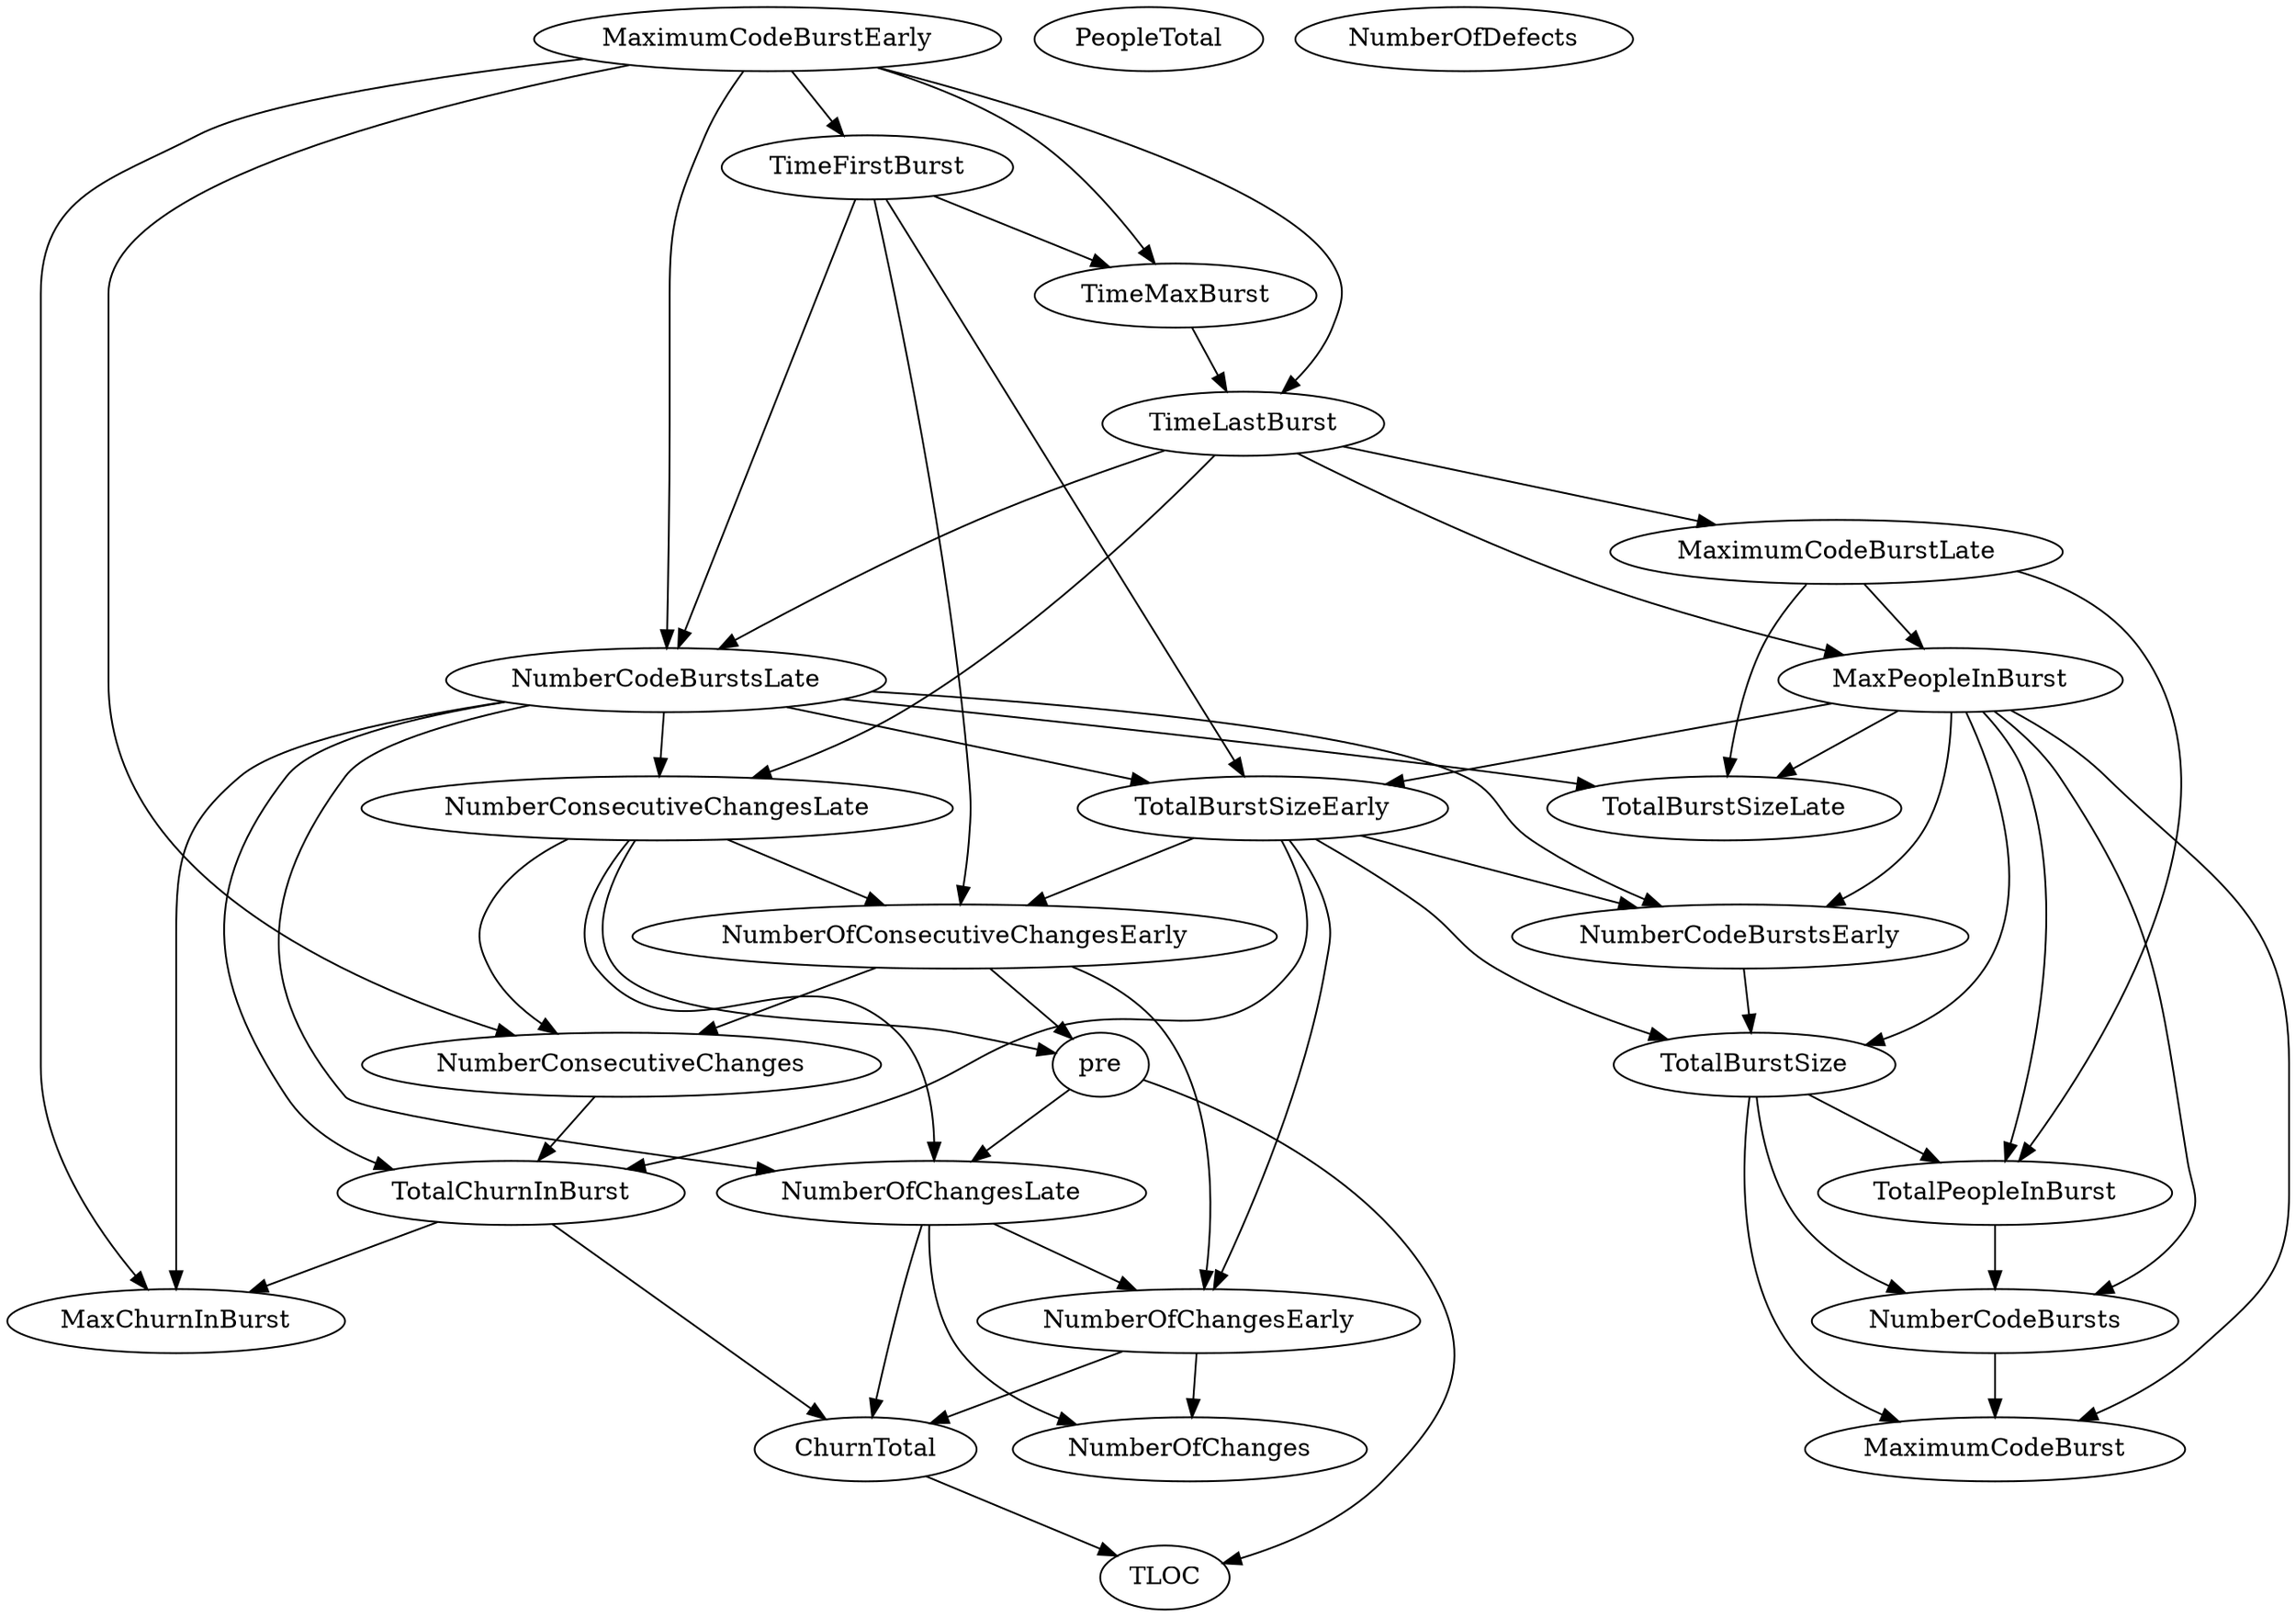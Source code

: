 digraph {
   TotalPeopleInBurst;
   MaximumCodeBurstLate;
   NumberOfChanges;
   MaxPeopleInBurst;
   TotalBurstSizeLate;
   NumberCodeBurstsLate;
   NumberOfChangesLate;
   NumberOfChangesEarly;
   MaxChurnInBurst;
   MaximumCodeBurstEarly;
   NumberCodeBurstsEarly;
   TimeFirstBurst;
   TotalChurnInBurst;
   ChurnTotal;
   MaximumCodeBurst;
   NumberOfConsecutiveChangesEarly;
   NumberConsecutiveChangesLate;
   TotalBurstSizeEarly;
   TotalBurstSize;
   TimeMaxBurst;
   NumberConsecutiveChanges;
   TimeLastBurst;
   NumberCodeBursts;
   PeopleTotal;
   pre;
   NumberOfDefects;
   TLOC;
   TotalPeopleInBurst -> NumberCodeBursts;
   MaximumCodeBurstLate -> TotalPeopleInBurst;
   MaximumCodeBurstLate -> MaxPeopleInBurst;
   MaximumCodeBurstLate -> TotalBurstSizeLate;
   MaxPeopleInBurst -> TotalPeopleInBurst;
   MaxPeopleInBurst -> TotalBurstSizeLate;
   MaxPeopleInBurst -> NumberCodeBurstsEarly;
   MaxPeopleInBurst -> MaximumCodeBurst;
   MaxPeopleInBurst -> TotalBurstSizeEarly;
   MaxPeopleInBurst -> TotalBurstSize;
   MaxPeopleInBurst -> NumberCodeBursts;
   NumberCodeBurstsLate -> TotalBurstSizeLate;
   NumberCodeBurstsLate -> NumberOfChangesLate;
   NumberCodeBurstsLate -> MaxChurnInBurst;
   NumberCodeBurstsLate -> NumberCodeBurstsEarly;
   NumberCodeBurstsLate -> TotalChurnInBurst;
   NumberCodeBurstsLate -> NumberConsecutiveChangesLate;
   NumberCodeBurstsLate -> TotalBurstSizeEarly;
   NumberOfChangesLate -> NumberOfChanges;
   NumberOfChangesLate -> NumberOfChangesEarly;
   NumberOfChangesLate -> ChurnTotal;
   NumberOfChangesEarly -> NumberOfChanges;
   NumberOfChangesEarly -> ChurnTotal;
   MaximumCodeBurstEarly -> NumberCodeBurstsLate;
   MaximumCodeBurstEarly -> MaxChurnInBurst;
   MaximumCodeBurstEarly -> TimeFirstBurst;
   MaximumCodeBurstEarly -> TimeMaxBurst;
   MaximumCodeBurstEarly -> NumberConsecutiveChanges;
   MaximumCodeBurstEarly -> TimeLastBurst;
   NumberCodeBurstsEarly -> TotalBurstSize;
   TimeFirstBurst -> NumberCodeBurstsLate;
   TimeFirstBurst -> NumberOfConsecutiveChangesEarly;
   TimeFirstBurst -> TotalBurstSizeEarly;
   TimeFirstBurst -> TimeMaxBurst;
   TotalChurnInBurst -> MaxChurnInBurst;
   TotalChurnInBurst -> ChurnTotal;
   ChurnTotal -> TLOC;
   NumberOfConsecutiveChangesEarly -> NumberOfChangesEarly;
   NumberOfConsecutiveChangesEarly -> NumberConsecutiveChanges;
   NumberOfConsecutiveChangesEarly -> pre;
   NumberConsecutiveChangesLate -> NumberOfChangesLate;
   NumberConsecutiveChangesLate -> NumberOfConsecutiveChangesEarly;
   NumberConsecutiveChangesLate -> NumberConsecutiveChanges;
   NumberConsecutiveChangesLate -> pre;
   TotalBurstSizeEarly -> NumberOfChangesEarly;
   TotalBurstSizeEarly -> NumberCodeBurstsEarly;
   TotalBurstSizeEarly -> TotalChurnInBurst;
   TotalBurstSizeEarly -> NumberOfConsecutiveChangesEarly;
   TotalBurstSizeEarly -> TotalBurstSize;
   TotalBurstSize -> TotalPeopleInBurst;
   TotalBurstSize -> MaximumCodeBurst;
   TotalBurstSize -> NumberCodeBursts;
   TimeMaxBurst -> TimeLastBurst;
   NumberConsecutiveChanges -> TotalChurnInBurst;
   TimeLastBurst -> MaximumCodeBurstLate;
   TimeLastBurst -> MaxPeopleInBurst;
   TimeLastBurst -> NumberCodeBurstsLate;
   TimeLastBurst -> NumberConsecutiveChangesLate;
   NumberCodeBursts -> MaximumCodeBurst;
   pre -> NumberOfChangesLate;
   pre -> TLOC;
}
